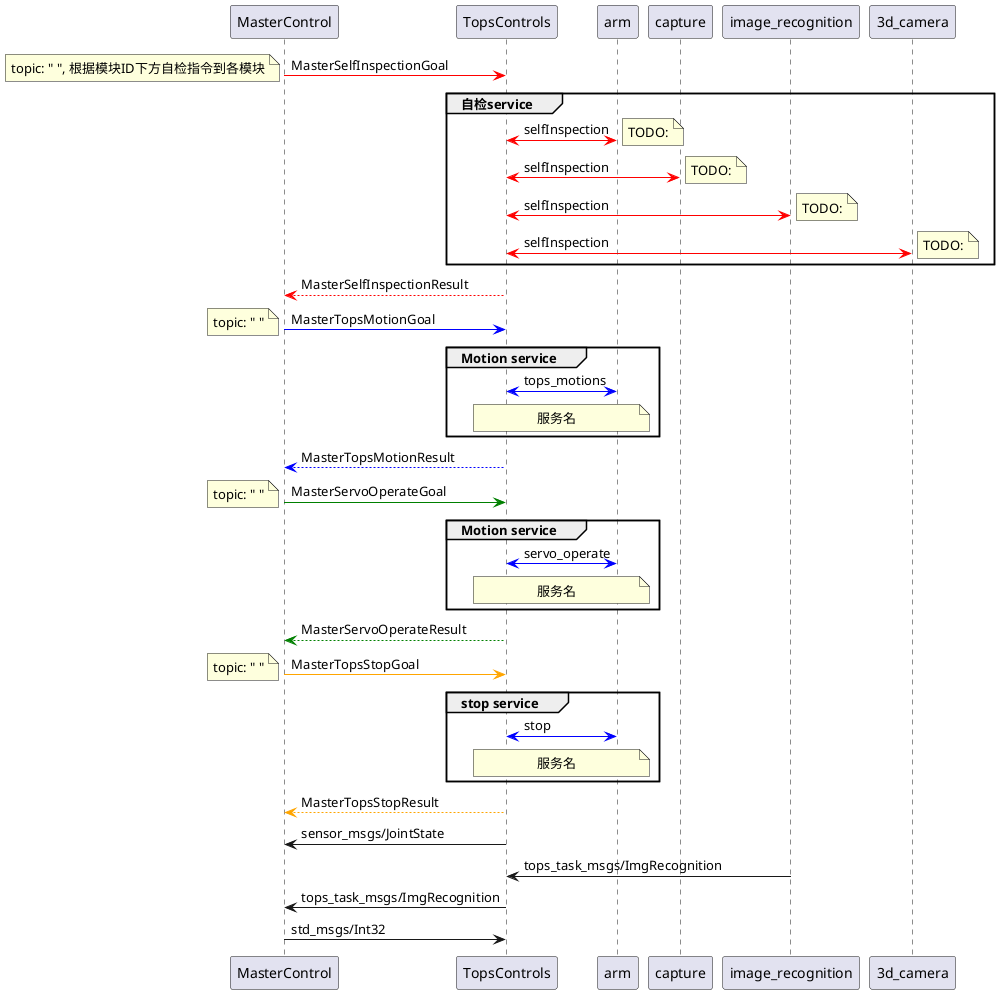 @startuml
'https://plantuml.com/sequence-diagram

participant  MasterControl as ms
participant  TopsControls as ts
participant  arm
participant  capture
participant  image_recognition
participant  3d_camera

'主控和上装工控机的暂时接口
ms -[#red]> ts : MasterSelfInspectionGoal
 note left: topic: " ", 根据模块ID下方自检指令到各模块
group 自检service
 ts <-[#red]> arm : selfInspection
 note right: TODO:
 ts <-[#red]> capture : selfInspection
  note right: TODO:
 ts <-[#red]> image_recognition : selfInspection
  note right: TODO:
 ts <-[#red]> 3d_camera : selfInspection
  note right: TODO:
end

ts --[#red]> ms : MasterSelfInspectionResult



ms -[#blue]>ts : MasterTopsMotionGoal
 note left: topic: " "

 group Motion service
  ts <-[#blue]> arm : tops_motions
  note over ts, arm: 服务名
 end
ts --[#blue]> ms : MasterTopsMotionResult

ms -[#green]> ts : MasterServoOperateGoal
 note left: topic: " "
  group Motion service
   ts <-[#blue]> arm : servo_operate
   note over ts, arm: 服务名
  end
ts --[#green]> ms : MasterServoOperateResult

ms -[#orange]> ts : MasterTopsStopGoal
 note left: topic: " "
 group stop service
    ts <-[#blue]> arm : stop
    note over ts, arm: 服务名
   end
ts --[#orange]> ms : MasterTopsStopResult

ts -> ms : sensor_msgs/JointState
image_recognition ->ts : tops_task_msgs/ImgRecognition
ts -> ms : tops_task_msgs/ImgRecognition
ms -> ts : std_msgs/Int32


@enduml